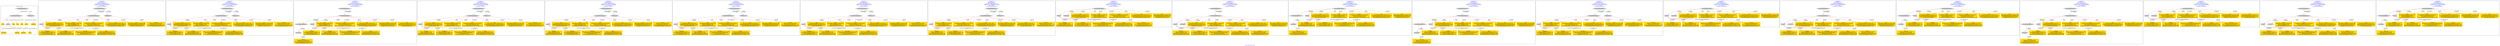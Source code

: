 digraph n0 {
fontcolor="blue"
remincross="true"
label="s24-s-norton-simon.json"
subgraph cluster_0 {
label="1-correct model"
n2[style="filled",color="white",fillcolor="lightgray",label="CulturalHeritageObject1"];
n3[shape="plaintext",style="filled",fillcolor="gold",label="made"];
n4[style="filled",color="white",fillcolor="lightgray",label="Person1"];
n5[shape="plaintext",style="filled",fillcolor="gold",label="dim"];
n6[shape="plaintext",style="filled",fillcolor="gold",label="prov"];
n7[shape="plaintext",style="filled",fillcolor="gold",label="title"];
n8[shape="plaintext",style="filled",fillcolor="gold",label="access"];
n9[shape="plaintext",style="filled",fillcolor="gold",label="nationality"];
n10[shape="plaintext",style="filled",fillcolor="gold",label="birthDate"];
n11[shape="plaintext",style="filled",fillcolor="gold",label="deathDate"];
n12[shape="plaintext",style="filled",fillcolor="gold",label="artist"];
n13[style="filled",color="white",fillcolor="lightgray",label="EuropeanaAggregation1"];
n14[style="filled",color="white",fillcolor="lightgray",label="WebResource1"];
n15[shape="plaintext",style="filled",fillcolor="gold",label="image_url"];
}
subgraph cluster_1 {
label="candidate 0\nlink coherence:1.0\nnode coherence:1.0\nconfidence:0.5221531952894395\nmapping score:0.6240510650964799\ncost:12.99942\n-precision:0.92-recall:0.92"
n17[style="filled",color="white",fillcolor="lightgray",label="CulturalHeritageObject1"];
n18[style="filled",color="white",fillcolor="lightgray",label="Person1"];
n19[style="filled",color="white",fillcolor="lightgray",label="EuropeanaAggregation1"];
n20[style="filled",color="white",fillcolor="lightgray",label="WebResource1"];
n21[shape="plaintext",style="filled",fillcolor="gold",label="deathDate\n[Person,dateOfDeath,0.411]\n[CulturalHeritageObject,created,0.285]\n[Person,dateOfBirth,0.269]\n[Person,biographicalInformation,0.035]"];
n22[shape="plaintext",style="filled",fillcolor="gold",label="title\n[CulturalHeritageObject,title,0.377]\n[CulturalHeritageObject,description,0.323]\n[Person,biographicalInformation,0.212]\n[Concept,prefLabel,0.088]"];
n23[shape="plaintext",style="filled",fillcolor="gold",label="made\n[CulturalHeritageObject,created,0.367]\n[Person,dateOfDeath,0.297]\n[Person,dateOfBirth,0.243]\n[CulturalHeritageObject,title,0.093]"];
n24[shape="plaintext",style="filled",fillcolor="gold",label="birthDate\n[Person,dateOfBirth,0.373]\n[Person,dateOfDeath,0.339]\n[CulturalHeritageObject,created,0.243]\n[Person,biographicalInformation,0.045]"];
n25[shape="plaintext",style="filled",fillcolor="gold",label="image_url\n[WebResource,classLink,0.492]\n[Document,classLink,0.404]\n[CulturalHeritageObject,description,0.086]\n[CulturalHeritageObject,title,0.018]"];
n26[shape="plaintext",style="filled",fillcolor="gold",label="access\n[CulturalHeritageObject,provenance,0.404]\n[Person,nameOfThePerson,0.223]\n[Document,classLink,0.188]\n[CulturalHeritageObject,accessionNumber,0.185]"];
n27[shape="plaintext",style="filled",fillcolor="gold",label="dim\n[CulturalHeritageObject,extent,0.793]\n[CulturalHeritageObject,accessionNumber,0.079]\n[CulturalHeritageObject,description,0.068]\n[CulturalHeritageObject,medium,0.061]"];
n28[shape="plaintext",style="filled",fillcolor="gold",label="prov\n[CulturalHeritageObject,provenance,0.66]\n[CulturalHeritageObject,description,0.14]\n[CulturalHeritageObject,title,0.108]\n[WebResource,classLink,0.092]"];
n29[shape="plaintext",style="filled",fillcolor="gold",label="nationality\n[Person,countryAssociatedWithThePerson,0.822]\n[Person,biographicalInformation,0.062]\n[Concept,prefLabel,0.061]\n[CulturalHeritageObject,description,0.054]"];
n30[shape="plaintext",style="filled",fillcolor="gold",label="artist\n[Person,nameOfThePerson,0.522]\n[Person,biographicalInformation,0.186]\n[CulturalHeritageObject,description,0.156]\n[CulturalHeritageObject,provenance,0.136]"];
}
subgraph cluster_2 {
label="candidate 1\nlink coherence:1.0\nnode coherence:1.0\nconfidence:0.5221531952894395\nmapping score:0.6240510650964799\ncost:12.99959\n-precision:0.92-recall:0.92"
n32[style="filled",color="white",fillcolor="lightgray",label="CulturalHeritageObject1"];
n33[style="filled",color="white",fillcolor="lightgray",label="Person1"];
n34[style="filled",color="white",fillcolor="lightgray",label="EuropeanaAggregation1"];
n35[style="filled",color="white",fillcolor="lightgray",label="WebResource2"];
n36[shape="plaintext",style="filled",fillcolor="gold",label="image_url\n[WebResource,classLink,0.492]\n[Document,classLink,0.404]\n[CulturalHeritageObject,description,0.086]\n[CulturalHeritageObject,title,0.018]"];
n37[shape="plaintext",style="filled",fillcolor="gold",label="deathDate\n[Person,dateOfDeath,0.411]\n[CulturalHeritageObject,created,0.285]\n[Person,dateOfBirth,0.269]\n[Person,biographicalInformation,0.035]"];
n38[shape="plaintext",style="filled",fillcolor="gold",label="title\n[CulturalHeritageObject,title,0.377]\n[CulturalHeritageObject,description,0.323]\n[Person,biographicalInformation,0.212]\n[Concept,prefLabel,0.088]"];
n39[shape="plaintext",style="filled",fillcolor="gold",label="made\n[CulturalHeritageObject,created,0.367]\n[Person,dateOfDeath,0.297]\n[Person,dateOfBirth,0.243]\n[CulturalHeritageObject,title,0.093]"];
n40[shape="plaintext",style="filled",fillcolor="gold",label="birthDate\n[Person,dateOfBirth,0.373]\n[Person,dateOfDeath,0.339]\n[CulturalHeritageObject,created,0.243]\n[Person,biographicalInformation,0.045]"];
n41[shape="plaintext",style="filled",fillcolor="gold",label="access\n[CulturalHeritageObject,provenance,0.404]\n[Person,nameOfThePerson,0.223]\n[Document,classLink,0.188]\n[CulturalHeritageObject,accessionNumber,0.185]"];
n42[shape="plaintext",style="filled",fillcolor="gold",label="dim\n[CulturalHeritageObject,extent,0.793]\n[CulturalHeritageObject,accessionNumber,0.079]\n[CulturalHeritageObject,description,0.068]\n[CulturalHeritageObject,medium,0.061]"];
n43[shape="plaintext",style="filled",fillcolor="gold",label="prov\n[CulturalHeritageObject,provenance,0.66]\n[CulturalHeritageObject,description,0.14]\n[CulturalHeritageObject,title,0.108]\n[WebResource,classLink,0.092]"];
n44[shape="plaintext",style="filled",fillcolor="gold",label="nationality\n[Person,countryAssociatedWithThePerson,0.822]\n[Person,biographicalInformation,0.062]\n[Concept,prefLabel,0.061]\n[CulturalHeritageObject,description,0.054]"];
n45[shape="plaintext",style="filled",fillcolor="gold",label="artist\n[Person,nameOfThePerson,0.522]\n[Person,biographicalInformation,0.186]\n[CulturalHeritageObject,description,0.156]\n[CulturalHeritageObject,provenance,0.136]"];
}
subgraph cluster_3 {
label="candidate 10\nlink coherence:1.0\nnode coherence:1.0\nconfidence:0.5078713947894852\nmapping score:0.6192904649298284\ncost:13.99956\n-precision:0.64-recall:0.69"
n47[style="filled",color="white",fillcolor="lightgray",label="CulturalHeritageObject1"];
n48[style="filled",color="white",fillcolor="lightgray",label="CulturalHeritageObject2"];
n49[style="filled",color="white",fillcolor="lightgray",label="Person1"];
n50[style="filled",color="white",fillcolor="lightgray",label="Document2"];
n51[style="filled",color="white",fillcolor="lightgray",label="EuropeanaAggregation1"];
n52[shape="plaintext",style="filled",fillcolor="gold",label="deathDate\n[Person,dateOfDeath,0.411]\n[CulturalHeritageObject,created,0.285]\n[Person,dateOfBirth,0.269]\n[Person,biographicalInformation,0.035]"];
n53[shape="plaintext",style="filled",fillcolor="gold",label="image_url\n[WebResource,classLink,0.492]\n[Document,classLink,0.404]\n[CulturalHeritageObject,description,0.086]\n[CulturalHeritageObject,title,0.018]"];
n54[shape="plaintext",style="filled",fillcolor="gold",label="made\n[CulturalHeritageObject,created,0.367]\n[Person,dateOfDeath,0.297]\n[Person,dateOfBirth,0.243]\n[CulturalHeritageObject,title,0.093]"];
n55[shape="plaintext",style="filled",fillcolor="gold",label="birthDate\n[Person,dateOfBirth,0.373]\n[Person,dateOfDeath,0.339]\n[CulturalHeritageObject,created,0.243]\n[Person,biographicalInformation,0.045]"];
n56[shape="plaintext",style="filled",fillcolor="gold",label="access\n[CulturalHeritageObject,provenance,0.404]\n[Person,nameOfThePerson,0.223]\n[Document,classLink,0.188]\n[CulturalHeritageObject,accessionNumber,0.185]"];
n57[shape="plaintext",style="filled",fillcolor="gold",label="dim\n[CulturalHeritageObject,extent,0.793]\n[CulturalHeritageObject,accessionNumber,0.079]\n[CulturalHeritageObject,description,0.068]\n[CulturalHeritageObject,medium,0.061]"];
n58[shape="plaintext",style="filled",fillcolor="gold",label="prov\n[CulturalHeritageObject,provenance,0.66]\n[CulturalHeritageObject,description,0.14]\n[CulturalHeritageObject,title,0.108]\n[WebResource,classLink,0.092]"];
n59[shape="plaintext",style="filled",fillcolor="gold",label="nationality\n[Person,countryAssociatedWithThePerson,0.822]\n[Person,biographicalInformation,0.062]\n[Concept,prefLabel,0.061]\n[CulturalHeritageObject,description,0.054]"];
n60[shape="plaintext",style="filled",fillcolor="gold",label="title\n[CulturalHeritageObject,title,0.377]\n[CulturalHeritageObject,description,0.323]\n[Person,biographicalInformation,0.212]\n[Concept,prefLabel,0.088]"];
n61[shape="plaintext",style="filled",fillcolor="gold",label="artist\n[Person,nameOfThePerson,0.522]\n[Person,biographicalInformation,0.186]\n[CulturalHeritageObject,description,0.156]\n[CulturalHeritageObject,provenance,0.136]"];
}
subgraph cluster_4 {
label="candidate 11\nlink coherence:1.0\nnode coherence:1.0\nconfidence:0.5045160400399948\nmapping score:0.6181720133466649\ncost:12.99942\n-precision:0.77-recall:0.77"
n63[style="filled",color="white",fillcolor="lightgray",label="CulturalHeritageObject1"];
n64[style="filled",color="white",fillcolor="lightgray",label="Person1"];
n65[style="filled",color="white",fillcolor="lightgray",label="EuropeanaAggregation1"];
n66[style="filled",color="white",fillcolor="lightgray",label="WebResource1"];
n67[shape="plaintext",style="filled",fillcolor="gold",label="birthDate\n[Person,dateOfBirth,0.373]\n[Person,dateOfDeath,0.339]\n[CulturalHeritageObject,created,0.243]\n[Person,biographicalInformation,0.045]"];
n68[shape="plaintext",style="filled",fillcolor="gold",label="deathDate\n[Person,dateOfDeath,0.411]\n[CulturalHeritageObject,created,0.285]\n[Person,dateOfBirth,0.269]\n[Person,biographicalInformation,0.035]"];
n69[shape="plaintext",style="filled",fillcolor="gold",label="title\n[CulturalHeritageObject,title,0.377]\n[CulturalHeritageObject,description,0.323]\n[Person,biographicalInformation,0.212]\n[Concept,prefLabel,0.088]"];
n70[shape="plaintext",style="filled",fillcolor="gold",label="made\n[CulturalHeritageObject,created,0.367]\n[Person,dateOfDeath,0.297]\n[Person,dateOfBirth,0.243]\n[CulturalHeritageObject,title,0.093]"];
n71[shape="plaintext",style="filled",fillcolor="gold",label="image_url\n[WebResource,classLink,0.492]\n[Document,classLink,0.404]\n[CulturalHeritageObject,description,0.086]\n[CulturalHeritageObject,title,0.018]"];
n72[shape="plaintext",style="filled",fillcolor="gold",label="access\n[CulturalHeritageObject,provenance,0.404]\n[Person,nameOfThePerson,0.223]\n[Document,classLink,0.188]\n[CulturalHeritageObject,accessionNumber,0.185]"];
n73[shape="plaintext",style="filled",fillcolor="gold",label="dim\n[CulturalHeritageObject,extent,0.793]\n[CulturalHeritageObject,accessionNumber,0.079]\n[CulturalHeritageObject,description,0.068]\n[CulturalHeritageObject,medium,0.061]"];
n74[shape="plaintext",style="filled",fillcolor="gold",label="prov\n[CulturalHeritageObject,provenance,0.66]\n[CulturalHeritageObject,description,0.14]\n[CulturalHeritageObject,title,0.108]\n[WebResource,classLink,0.092]"];
n75[shape="plaintext",style="filled",fillcolor="gold",label="nationality\n[Person,countryAssociatedWithThePerson,0.822]\n[Person,biographicalInformation,0.062]\n[Concept,prefLabel,0.061]\n[CulturalHeritageObject,description,0.054]"];
n76[shape="plaintext",style="filled",fillcolor="gold",label="artist\n[Person,nameOfThePerson,0.522]\n[Person,biographicalInformation,0.186]\n[CulturalHeritageObject,description,0.156]\n[CulturalHeritageObject,provenance,0.136]"];
}
subgraph cluster_5 {
label="candidate 12\nlink coherence:1.0\nnode coherence:1.0\nconfidence:0.5045160400399948\nmapping score:0.6181720133466649\ncost:12.99959\n-precision:0.77-recall:0.77"
n78[style="filled",color="white",fillcolor="lightgray",label="CulturalHeritageObject1"];
n79[style="filled",color="white",fillcolor="lightgray",label="Person1"];
n80[style="filled",color="white",fillcolor="lightgray",label="EuropeanaAggregation1"];
n81[style="filled",color="white",fillcolor="lightgray",label="WebResource2"];
n82[shape="plaintext",style="filled",fillcolor="gold",label="image_url\n[WebResource,classLink,0.492]\n[Document,classLink,0.404]\n[CulturalHeritageObject,description,0.086]\n[CulturalHeritageObject,title,0.018]"];
n83[shape="plaintext",style="filled",fillcolor="gold",label="birthDate\n[Person,dateOfBirth,0.373]\n[Person,dateOfDeath,0.339]\n[CulturalHeritageObject,created,0.243]\n[Person,biographicalInformation,0.045]"];
n84[shape="plaintext",style="filled",fillcolor="gold",label="deathDate\n[Person,dateOfDeath,0.411]\n[CulturalHeritageObject,created,0.285]\n[Person,dateOfBirth,0.269]\n[Person,biographicalInformation,0.035]"];
n85[shape="plaintext",style="filled",fillcolor="gold",label="title\n[CulturalHeritageObject,title,0.377]\n[CulturalHeritageObject,description,0.323]\n[Person,biographicalInformation,0.212]\n[Concept,prefLabel,0.088]"];
n86[shape="plaintext",style="filled",fillcolor="gold",label="made\n[CulturalHeritageObject,created,0.367]\n[Person,dateOfDeath,0.297]\n[Person,dateOfBirth,0.243]\n[CulturalHeritageObject,title,0.093]"];
n87[shape="plaintext",style="filled",fillcolor="gold",label="access\n[CulturalHeritageObject,provenance,0.404]\n[Person,nameOfThePerson,0.223]\n[Document,classLink,0.188]\n[CulturalHeritageObject,accessionNumber,0.185]"];
n88[shape="plaintext",style="filled",fillcolor="gold",label="dim\n[CulturalHeritageObject,extent,0.793]\n[CulturalHeritageObject,accessionNumber,0.079]\n[CulturalHeritageObject,description,0.068]\n[CulturalHeritageObject,medium,0.061]"];
n89[shape="plaintext",style="filled",fillcolor="gold",label="prov\n[CulturalHeritageObject,provenance,0.66]\n[CulturalHeritageObject,description,0.14]\n[CulturalHeritageObject,title,0.108]\n[WebResource,classLink,0.092]"];
n90[shape="plaintext",style="filled",fillcolor="gold",label="nationality\n[Person,countryAssociatedWithThePerson,0.822]\n[Person,biographicalInformation,0.062]\n[Concept,prefLabel,0.061]\n[CulturalHeritageObject,description,0.054]"];
n91[shape="plaintext",style="filled",fillcolor="gold",label="artist\n[Person,nameOfThePerson,0.522]\n[Person,biographicalInformation,0.186]\n[CulturalHeritageObject,description,0.156]\n[CulturalHeritageObject,provenance,0.136]"];
}
subgraph cluster_6 {
label="candidate 13\nlink coherence:1.0\nnode coherence:1.0\nconfidence:0.5001865366634238\nmapping score:0.6167288455544746\ncost:12.99942\n-precision:1.0-recall:1.0"
n93[style="filled",color="white",fillcolor="lightgray",label="CulturalHeritageObject1"];
n94[style="filled",color="white",fillcolor="lightgray",label="Person1"];
n95[style="filled",color="white",fillcolor="lightgray",label="EuropeanaAggregation1"];
n96[style="filled",color="white",fillcolor="lightgray",label="WebResource1"];
n97[shape="plaintext",style="filled",fillcolor="gold",label="deathDate\n[Person,dateOfDeath,0.411]\n[CulturalHeritageObject,created,0.285]\n[Person,dateOfBirth,0.269]\n[Person,biographicalInformation,0.035]"];
n98[shape="plaintext",style="filled",fillcolor="gold",label="title\n[CulturalHeritageObject,title,0.377]\n[CulturalHeritageObject,description,0.323]\n[Person,biographicalInformation,0.212]\n[Concept,prefLabel,0.088]"];
n99[shape="plaintext",style="filled",fillcolor="gold",label="made\n[CulturalHeritageObject,created,0.367]\n[Person,dateOfDeath,0.297]\n[Person,dateOfBirth,0.243]\n[CulturalHeritageObject,title,0.093]"];
n100[shape="plaintext",style="filled",fillcolor="gold",label="birthDate\n[Person,dateOfBirth,0.373]\n[Person,dateOfDeath,0.339]\n[CulturalHeritageObject,created,0.243]\n[Person,biographicalInformation,0.045]"];
n101[shape="plaintext",style="filled",fillcolor="gold",label="access\n[CulturalHeritageObject,provenance,0.404]\n[Person,nameOfThePerson,0.223]\n[Document,classLink,0.188]\n[CulturalHeritageObject,accessionNumber,0.185]"];
n102[shape="plaintext",style="filled",fillcolor="gold",label="image_url\n[WebResource,classLink,0.492]\n[Document,classLink,0.404]\n[CulturalHeritageObject,description,0.086]\n[CulturalHeritageObject,title,0.018]"];
n103[shape="plaintext",style="filled",fillcolor="gold",label="dim\n[CulturalHeritageObject,extent,0.793]\n[CulturalHeritageObject,accessionNumber,0.079]\n[CulturalHeritageObject,description,0.068]\n[CulturalHeritageObject,medium,0.061]"];
n104[shape="plaintext",style="filled",fillcolor="gold",label="prov\n[CulturalHeritageObject,provenance,0.66]\n[CulturalHeritageObject,description,0.14]\n[CulturalHeritageObject,title,0.108]\n[WebResource,classLink,0.092]"];
n105[shape="plaintext",style="filled",fillcolor="gold",label="nationality\n[Person,countryAssociatedWithThePerson,0.822]\n[Person,biographicalInformation,0.062]\n[Concept,prefLabel,0.061]\n[CulturalHeritageObject,description,0.054]"];
n106[shape="plaintext",style="filled",fillcolor="gold",label="artist\n[Person,nameOfThePerson,0.522]\n[Person,biographicalInformation,0.186]\n[CulturalHeritageObject,description,0.156]\n[CulturalHeritageObject,provenance,0.136]"];
}
subgraph cluster_7 {
label="candidate 14\nlink coherence:1.0\nnode coherence:1.0\nconfidence:0.5001865366634238\nmapping score:0.6167288455544746\ncost:12.99959\n-precision:1.0-recall:1.0"
n108[style="filled",color="white",fillcolor="lightgray",label="CulturalHeritageObject1"];
n109[style="filled",color="white",fillcolor="lightgray",label="Person1"];
n110[style="filled",color="white",fillcolor="lightgray",label="EuropeanaAggregation1"];
n111[style="filled",color="white",fillcolor="lightgray",label="WebResource2"];
n112[shape="plaintext",style="filled",fillcolor="gold",label="image_url\n[WebResource,classLink,0.492]\n[Document,classLink,0.404]\n[CulturalHeritageObject,description,0.086]\n[CulturalHeritageObject,title,0.018]"];
n113[shape="plaintext",style="filled",fillcolor="gold",label="deathDate\n[Person,dateOfDeath,0.411]\n[CulturalHeritageObject,created,0.285]\n[Person,dateOfBirth,0.269]\n[Person,biographicalInformation,0.035]"];
n114[shape="plaintext",style="filled",fillcolor="gold",label="title\n[CulturalHeritageObject,title,0.377]\n[CulturalHeritageObject,description,0.323]\n[Person,biographicalInformation,0.212]\n[Concept,prefLabel,0.088]"];
n115[shape="plaintext",style="filled",fillcolor="gold",label="made\n[CulturalHeritageObject,created,0.367]\n[Person,dateOfDeath,0.297]\n[Person,dateOfBirth,0.243]\n[CulturalHeritageObject,title,0.093]"];
n116[shape="plaintext",style="filled",fillcolor="gold",label="birthDate\n[Person,dateOfBirth,0.373]\n[Person,dateOfDeath,0.339]\n[CulturalHeritageObject,created,0.243]\n[Person,biographicalInformation,0.045]"];
n117[shape="plaintext",style="filled",fillcolor="gold",label="access\n[CulturalHeritageObject,provenance,0.404]\n[Person,nameOfThePerson,0.223]\n[Document,classLink,0.188]\n[CulturalHeritageObject,accessionNumber,0.185]"];
n118[shape="plaintext",style="filled",fillcolor="gold",label="dim\n[CulturalHeritageObject,extent,0.793]\n[CulturalHeritageObject,accessionNumber,0.079]\n[CulturalHeritageObject,description,0.068]\n[CulturalHeritageObject,medium,0.061]"];
n119[shape="plaintext",style="filled",fillcolor="gold",label="prov\n[CulturalHeritageObject,provenance,0.66]\n[CulturalHeritageObject,description,0.14]\n[CulturalHeritageObject,title,0.108]\n[WebResource,classLink,0.092]"];
n120[shape="plaintext",style="filled",fillcolor="gold",label="nationality\n[Person,countryAssociatedWithThePerson,0.822]\n[Person,biographicalInformation,0.062]\n[Concept,prefLabel,0.061]\n[CulturalHeritageObject,description,0.054]"];
n121[shape="plaintext",style="filled",fillcolor="gold",label="artist\n[Person,nameOfThePerson,0.522]\n[Person,biographicalInformation,0.186]\n[CulturalHeritageObject,description,0.156]\n[CulturalHeritageObject,provenance,0.136]"];
}
subgraph cluster_8 {
label="candidate 15\nlink coherence:1.0\nnode coherence:1.0\nconfidence:0.4990906538327483\nmapping score:0.6163635512775828\ncost:12.99942\n-precision:0.69-recall:0.69"
n123[style="filled",color="white",fillcolor="lightgray",label="CulturalHeritageObject1"];
n124[style="filled",color="white",fillcolor="lightgray",label="Person1"];
n125[style="filled",color="white",fillcolor="lightgray",label="EuropeanaAggregation1"];
n126[style="filled",color="white",fillcolor="lightgray",label="WebResource1"];
n127[shape="plaintext",style="filled",fillcolor="gold",label="birthDate\n[Person,dateOfBirth,0.373]\n[Person,dateOfDeath,0.339]\n[CulturalHeritageObject,created,0.243]\n[Person,biographicalInformation,0.045]"];
n128[shape="plaintext",style="filled",fillcolor="gold",label="deathDate\n[Person,dateOfDeath,0.411]\n[CulturalHeritageObject,created,0.285]\n[Person,dateOfBirth,0.269]\n[Person,biographicalInformation,0.035]"];
n129[shape="plaintext",style="filled",fillcolor="gold",label="made\n[CulturalHeritageObject,created,0.367]\n[Person,dateOfDeath,0.297]\n[Person,dateOfBirth,0.243]\n[CulturalHeritageObject,title,0.093]"];
n130[shape="plaintext",style="filled",fillcolor="gold",label="image_url\n[WebResource,classLink,0.492]\n[Document,classLink,0.404]\n[CulturalHeritageObject,description,0.086]\n[CulturalHeritageObject,title,0.018]"];
n131[shape="plaintext",style="filled",fillcolor="gold",label="access\n[CulturalHeritageObject,provenance,0.404]\n[Person,nameOfThePerson,0.223]\n[Document,classLink,0.188]\n[CulturalHeritageObject,accessionNumber,0.185]"];
n132[shape="plaintext",style="filled",fillcolor="gold",label="dim\n[CulturalHeritageObject,extent,0.793]\n[CulturalHeritageObject,accessionNumber,0.079]\n[CulturalHeritageObject,description,0.068]\n[CulturalHeritageObject,medium,0.061]"];
n133[shape="plaintext",style="filled",fillcolor="gold",label="prov\n[CulturalHeritageObject,provenance,0.66]\n[CulturalHeritageObject,description,0.14]\n[CulturalHeritageObject,title,0.108]\n[WebResource,classLink,0.092]"];
n134[shape="plaintext",style="filled",fillcolor="gold",label="nationality\n[Person,countryAssociatedWithThePerson,0.822]\n[Person,biographicalInformation,0.062]\n[Concept,prefLabel,0.061]\n[CulturalHeritageObject,description,0.054]"];
n135[shape="plaintext",style="filled",fillcolor="gold",label="title\n[CulturalHeritageObject,title,0.377]\n[CulturalHeritageObject,description,0.323]\n[Person,biographicalInformation,0.212]\n[Concept,prefLabel,0.088]"];
n136[shape="plaintext",style="filled",fillcolor="gold",label="artist\n[Person,nameOfThePerson,0.522]\n[Person,biographicalInformation,0.186]\n[CulturalHeritageObject,description,0.156]\n[CulturalHeritageObject,provenance,0.136]"];
}
subgraph cluster_9 {
label="candidate 16\nlink coherence:1.0\nnode coherence:1.0\nconfidence:0.49565962574728717\nmapping score:0.6152198752490957\ncost:11.99974\n-precision:0.58-recall:0.54"
n138[style="filled",color="white",fillcolor="lightgray",label="CulturalHeritageObject1"];
n139[style="filled",color="white",fillcolor="lightgray",label="Person1"];
n140[style="filled",color="white",fillcolor="lightgray",label="Document1"];
n141[shape="plaintext",style="filled",fillcolor="gold",label="image_url\n[WebResource,classLink,0.492]\n[Document,classLink,0.404]\n[CulturalHeritageObject,description,0.086]\n[CulturalHeritageObject,title,0.018]"];
n142[shape="plaintext",style="filled",fillcolor="gold",label="birthDate\n[Person,dateOfBirth,0.373]\n[Person,dateOfDeath,0.339]\n[CulturalHeritageObject,created,0.243]\n[Person,biographicalInformation,0.045]"];
n143[shape="plaintext",style="filled",fillcolor="gold",label="deathDate\n[Person,dateOfDeath,0.411]\n[CulturalHeritageObject,created,0.285]\n[Person,dateOfBirth,0.269]\n[Person,biographicalInformation,0.035]"];
n144[shape="plaintext",style="filled",fillcolor="gold",label="title\n[CulturalHeritageObject,title,0.377]\n[CulturalHeritageObject,description,0.323]\n[Person,biographicalInformation,0.212]\n[Concept,prefLabel,0.088]"];
n145[shape="plaintext",style="filled",fillcolor="gold",label="made\n[CulturalHeritageObject,created,0.367]\n[Person,dateOfDeath,0.297]\n[Person,dateOfBirth,0.243]\n[CulturalHeritageObject,title,0.093]"];
n146[shape="plaintext",style="filled",fillcolor="gold",label="access\n[CulturalHeritageObject,provenance,0.404]\n[Person,nameOfThePerson,0.223]\n[Document,classLink,0.188]\n[CulturalHeritageObject,accessionNumber,0.185]"];
n147[shape="plaintext",style="filled",fillcolor="gold",label="dim\n[CulturalHeritageObject,extent,0.793]\n[CulturalHeritageObject,accessionNumber,0.079]\n[CulturalHeritageObject,description,0.068]\n[CulturalHeritageObject,medium,0.061]"];
n148[shape="plaintext",style="filled",fillcolor="gold",label="prov\n[CulturalHeritageObject,provenance,0.66]\n[CulturalHeritageObject,description,0.14]\n[CulturalHeritageObject,title,0.108]\n[WebResource,classLink,0.092]"];
n149[shape="plaintext",style="filled",fillcolor="gold",label="nationality\n[Person,countryAssociatedWithThePerson,0.822]\n[Person,biographicalInformation,0.062]\n[Concept,prefLabel,0.061]\n[CulturalHeritageObject,description,0.054]"];
n150[shape="plaintext",style="filled",fillcolor="gold",label="artist\n[Person,nameOfThePerson,0.522]\n[Person,biographicalInformation,0.186]\n[CulturalHeritageObject,description,0.156]\n[CulturalHeritageObject,provenance,0.136]"];
}
subgraph cluster_10 {
label="candidate 17\nlink coherence:1.0\nnode coherence:1.0\nconfidence:0.49565962574728717\nmapping score:0.6152198752490957\ncost:12.99956\n-precision:0.62-recall:0.62"
n152[style="filled",color="white",fillcolor="lightgray",label="CulturalHeritageObject1"];
n153[style="filled",color="white",fillcolor="lightgray",label="Person1"];
n154[style="filled",color="white",fillcolor="lightgray",label="Document1"];
n155[style="filled",color="white",fillcolor="lightgray",label="EuropeanaAggregation1"];
n156[shape="plaintext",style="filled",fillcolor="gold",label="image_url\n[WebResource,classLink,0.492]\n[Document,classLink,0.404]\n[CulturalHeritageObject,description,0.086]\n[CulturalHeritageObject,title,0.018]"];
n157[shape="plaintext",style="filled",fillcolor="gold",label="birthDate\n[Person,dateOfBirth,0.373]\n[Person,dateOfDeath,0.339]\n[CulturalHeritageObject,created,0.243]\n[Person,biographicalInformation,0.045]"];
n158[shape="plaintext",style="filled",fillcolor="gold",label="deathDate\n[Person,dateOfDeath,0.411]\n[CulturalHeritageObject,created,0.285]\n[Person,dateOfBirth,0.269]\n[Person,biographicalInformation,0.035]"];
n159[shape="plaintext",style="filled",fillcolor="gold",label="title\n[CulturalHeritageObject,title,0.377]\n[CulturalHeritageObject,description,0.323]\n[Person,biographicalInformation,0.212]\n[Concept,prefLabel,0.088]"];
n160[shape="plaintext",style="filled",fillcolor="gold",label="made\n[CulturalHeritageObject,created,0.367]\n[Person,dateOfDeath,0.297]\n[Person,dateOfBirth,0.243]\n[CulturalHeritageObject,title,0.093]"];
n161[shape="plaintext",style="filled",fillcolor="gold",label="access\n[CulturalHeritageObject,provenance,0.404]\n[Person,nameOfThePerson,0.223]\n[Document,classLink,0.188]\n[CulturalHeritageObject,accessionNumber,0.185]"];
n162[shape="plaintext",style="filled",fillcolor="gold",label="dim\n[CulturalHeritageObject,extent,0.793]\n[CulturalHeritageObject,accessionNumber,0.079]\n[CulturalHeritageObject,description,0.068]\n[CulturalHeritageObject,medium,0.061]"];
n163[shape="plaintext",style="filled",fillcolor="gold",label="prov\n[CulturalHeritageObject,provenance,0.66]\n[CulturalHeritageObject,description,0.14]\n[CulturalHeritageObject,title,0.108]\n[WebResource,classLink,0.092]"];
n164[shape="plaintext",style="filled",fillcolor="gold",label="nationality\n[Person,countryAssociatedWithThePerson,0.822]\n[Person,biographicalInformation,0.062]\n[Concept,prefLabel,0.061]\n[CulturalHeritageObject,description,0.054]"];
n165[shape="plaintext",style="filled",fillcolor="gold",label="artist\n[Person,nameOfThePerson,0.522]\n[Person,biographicalInformation,0.186]\n[CulturalHeritageObject,description,0.156]\n[CulturalHeritageObject,provenance,0.136]"];
}
subgraph cluster_11 {
label="candidate 18\nlink coherence:1.0\nnode coherence:1.0\nconfidence:0.49565962574728717\nmapping score:0.6152198752490957\ncost:12.99974\n-precision:0.54-recall:0.54"
n167[style="filled",color="white",fillcolor="lightgray",label="CulturalHeritageObject1"];
n168[style="filled",color="white",fillcolor="lightgray",label="CulturalHeritageObject2"];
n169[style="filled",color="white",fillcolor="lightgray",label="Person1"];
n170[style="filled",color="white",fillcolor="lightgray",label="Document2"];
n171[shape="plaintext",style="filled",fillcolor="gold",label="birthDate\n[Person,dateOfBirth,0.373]\n[Person,dateOfDeath,0.339]\n[CulturalHeritageObject,created,0.243]\n[Person,biographicalInformation,0.045]"];
n172[shape="plaintext",style="filled",fillcolor="gold",label="image_url\n[WebResource,classLink,0.492]\n[Document,classLink,0.404]\n[CulturalHeritageObject,description,0.086]\n[CulturalHeritageObject,title,0.018]"];
n173[shape="plaintext",style="filled",fillcolor="gold",label="deathDate\n[Person,dateOfDeath,0.411]\n[CulturalHeritageObject,created,0.285]\n[Person,dateOfBirth,0.269]\n[Person,biographicalInformation,0.035]"];
n174[shape="plaintext",style="filled",fillcolor="gold",label="title\n[CulturalHeritageObject,title,0.377]\n[CulturalHeritageObject,description,0.323]\n[Person,biographicalInformation,0.212]\n[Concept,prefLabel,0.088]"];
n175[shape="plaintext",style="filled",fillcolor="gold",label="made\n[CulturalHeritageObject,created,0.367]\n[Person,dateOfDeath,0.297]\n[Person,dateOfBirth,0.243]\n[CulturalHeritageObject,title,0.093]"];
n176[shape="plaintext",style="filled",fillcolor="gold",label="access\n[CulturalHeritageObject,provenance,0.404]\n[Person,nameOfThePerson,0.223]\n[Document,classLink,0.188]\n[CulturalHeritageObject,accessionNumber,0.185]"];
n177[shape="plaintext",style="filled",fillcolor="gold",label="dim\n[CulturalHeritageObject,extent,0.793]\n[CulturalHeritageObject,accessionNumber,0.079]\n[CulturalHeritageObject,description,0.068]\n[CulturalHeritageObject,medium,0.061]"];
n178[shape="plaintext",style="filled",fillcolor="gold",label="prov\n[CulturalHeritageObject,provenance,0.66]\n[CulturalHeritageObject,description,0.14]\n[CulturalHeritageObject,title,0.108]\n[WebResource,classLink,0.092]"];
n179[shape="plaintext",style="filled",fillcolor="gold",label="nationality\n[Person,countryAssociatedWithThePerson,0.822]\n[Person,biographicalInformation,0.062]\n[Concept,prefLabel,0.061]\n[CulturalHeritageObject,description,0.054]"];
n180[shape="plaintext",style="filled",fillcolor="gold",label="artist\n[Person,nameOfThePerson,0.522]\n[Person,biographicalInformation,0.186]\n[CulturalHeritageObject,description,0.156]\n[CulturalHeritageObject,provenance,0.136]"];
}
subgraph cluster_12 {
label="candidate 19\nlink coherence:1.0\nnode coherence:1.0\nconfidence:0.49565962574728717\nmapping score:0.6152198752490957\ncost:13.99956\n-precision:0.57-recall:0.62"
n182[style="filled",color="white",fillcolor="lightgray",label="CulturalHeritageObject1"];
n183[style="filled",color="white",fillcolor="lightgray",label="CulturalHeritageObject2"];
n184[style="filled",color="white",fillcolor="lightgray",label="Person1"];
n185[style="filled",color="white",fillcolor="lightgray",label="Document2"];
n186[style="filled",color="white",fillcolor="lightgray",label="EuropeanaAggregation1"];
n187[shape="plaintext",style="filled",fillcolor="gold",label="birthDate\n[Person,dateOfBirth,0.373]\n[Person,dateOfDeath,0.339]\n[CulturalHeritageObject,created,0.243]\n[Person,biographicalInformation,0.045]"];
n188[shape="plaintext",style="filled",fillcolor="gold",label="image_url\n[WebResource,classLink,0.492]\n[Document,classLink,0.404]\n[CulturalHeritageObject,description,0.086]\n[CulturalHeritageObject,title,0.018]"];
n189[shape="plaintext",style="filled",fillcolor="gold",label="deathDate\n[Person,dateOfDeath,0.411]\n[CulturalHeritageObject,created,0.285]\n[Person,dateOfBirth,0.269]\n[Person,biographicalInformation,0.035]"];
n190[shape="plaintext",style="filled",fillcolor="gold",label="title\n[CulturalHeritageObject,title,0.377]\n[CulturalHeritageObject,description,0.323]\n[Person,biographicalInformation,0.212]\n[Concept,prefLabel,0.088]"];
n191[shape="plaintext",style="filled",fillcolor="gold",label="made\n[CulturalHeritageObject,created,0.367]\n[Person,dateOfDeath,0.297]\n[Person,dateOfBirth,0.243]\n[CulturalHeritageObject,title,0.093]"];
n192[shape="plaintext",style="filled",fillcolor="gold",label="access\n[CulturalHeritageObject,provenance,0.404]\n[Person,nameOfThePerson,0.223]\n[Document,classLink,0.188]\n[CulturalHeritageObject,accessionNumber,0.185]"];
n193[shape="plaintext",style="filled",fillcolor="gold",label="dim\n[CulturalHeritageObject,extent,0.793]\n[CulturalHeritageObject,accessionNumber,0.079]\n[CulturalHeritageObject,description,0.068]\n[CulturalHeritageObject,medium,0.061]"];
n194[shape="plaintext",style="filled",fillcolor="gold",label="prov\n[CulturalHeritageObject,provenance,0.66]\n[CulturalHeritageObject,description,0.14]\n[CulturalHeritageObject,title,0.108]\n[WebResource,classLink,0.092]"];
n195[shape="plaintext",style="filled",fillcolor="gold",label="nationality\n[Person,countryAssociatedWithThePerson,0.822]\n[Person,biographicalInformation,0.062]\n[Concept,prefLabel,0.061]\n[CulturalHeritageObject,description,0.054]"];
n196[shape="plaintext",style="filled",fillcolor="gold",label="artist\n[Person,nameOfThePerson,0.522]\n[Person,biographicalInformation,0.186]\n[CulturalHeritageObject,description,0.156]\n[CulturalHeritageObject,provenance,0.136]"];
}
subgraph cluster_13 {
label="candidate 2\nlink coherence:1.0\nnode coherence:1.0\nconfidence:0.516727809082193\nmapping score:0.6222426030273976\ncost:12.99942\n-precision:0.85-recall:0.85"
n198[style="filled",color="white",fillcolor="lightgray",label="CulturalHeritageObject1"];
n199[style="filled",color="white",fillcolor="lightgray",label="Person1"];
n200[style="filled",color="white",fillcolor="lightgray",label="EuropeanaAggregation1"];
n201[style="filled",color="white",fillcolor="lightgray",label="WebResource1"];
n202[shape="plaintext",style="filled",fillcolor="gold",label="deathDate\n[Person,dateOfDeath,0.411]\n[CulturalHeritageObject,created,0.285]\n[Person,dateOfBirth,0.269]\n[Person,biographicalInformation,0.035]"];
n203[shape="plaintext",style="filled",fillcolor="gold",label="made\n[CulturalHeritageObject,created,0.367]\n[Person,dateOfDeath,0.297]\n[Person,dateOfBirth,0.243]\n[CulturalHeritageObject,title,0.093]"];
n204[shape="plaintext",style="filled",fillcolor="gold",label="birthDate\n[Person,dateOfBirth,0.373]\n[Person,dateOfDeath,0.339]\n[CulturalHeritageObject,created,0.243]\n[Person,biographicalInformation,0.045]"];
n205[shape="plaintext",style="filled",fillcolor="gold",label="image_url\n[WebResource,classLink,0.492]\n[Document,classLink,0.404]\n[CulturalHeritageObject,description,0.086]\n[CulturalHeritageObject,title,0.018]"];
n206[shape="plaintext",style="filled",fillcolor="gold",label="access\n[CulturalHeritageObject,provenance,0.404]\n[Person,nameOfThePerson,0.223]\n[Document,classLink,0.188]\n[CulturalHeritageObject,accessionNumber,0.185]"];
n207[shape="plaintext",style="filled",fillcolor="gold",label="dim\n[CulturalHeritageObject,extent,0.793]\n[CulturalHeritageObject,accessionNumber,0.079]\n[CulturalHeritageObject,description,0.068]\n[CulturalHeritageObject,medium,0.061]"];
n208[shape="plaintext",style="filled",fillcolor="gold",label="prov\n[CulturalHeritageObject,provenance,0.66]\n[CulturalHeritageObject,description,0.14]\n[CulturalHeritageObject,title,0.108]\n[WebResource,classLink,0.092]"];
n209[shape="plaintext",style="filled",fillcolor="gold",label="nationality\n[Person,countryAssociatedWithThePerson,0.822]\n[Person,biographicalInformation,0.062]\n[Concept,prefLabel,0.061]\n[CulturalHeritageObject,description,0.054]"];
n210[shape="plaintext",style="filled",fillcolor="gold",label="title\n[CulturalHeritageObject,title,0.377]\n[CulturalHeritageObject,description,0.323]\n[Person,biographicalInformation,0.212]\n[Concept,prefLabel,0.088]"];
n211[shape="plaintext",style="filled",fillcolor="gold",label="artist\n[Person,nameOfThePerson,0.522]\n[Person,biographicalInformation,0.186]\n[CulturalHeritageObject,description,0.156]\n[CulturalHeritageObject,provenance,0.136]"];
}
subgraph cluster_14 {
label="candidate 3\nlink coherence:1.0\nnode coherence:1.0\nconfidence:0.5132967809967318\nmapping score:0.6210989269989106\ncost:11.99974\n-precision:0.75-recall:0.69"
n213[style="filled",color="white",fillcolor="lightgray",label="CulturalHeritageObject1"];
n214[style="filled",color="white",fillcolor="lightgray",label="Person1"];
n215[style="filled",color="white",fillcolor="lightgray",label="Document1"];
n216[shape="plaintext",style="filled",fillcolor="gold",label="image_url\n[WebResource,classLink,0.492]\n[Document,classLink,0.404]\n[CulturalHeritageObject,description,0.086]\n[CulturalHeritageObject,title,0.018]"];
n217[shape="plaintext",style="filled",fillcolor="gold",label="deathDate\n[Person,dateOfDeath,0.411]\n[CulturalHeritageObject,created,0.285]\n[Person,dateOfBirth,0.269]\n[Person,biographicalInformation,0.035]"];
n218[shape="plaintext",style="filled",fillcolor="gold",label="title\n[CulturalHeritageObject,title,0.377]\n[CulturalHeritageObject,description,0.323]\n[Person,biographicalInformation,0.212]\n[Concept,prefLabel,0.088]"];
n219[shape="plaintext",style="filled",fillcolor="gold",label="made\n[CulturalHeritageObject,created,0.367]\n[Person,dateOfDeath,0.297]\n[Person,dateOfBirth,0.243]\n[CulturalHeritageObject,title,0.093]"];
n220[shape="plaintext",style="filled",fillcolor="gold",label="birthDate\n[Person,dateOfBirth,0.373]\n[Person,dateOfDeath,0.339]\n[CulturalHeritageObject,created,0.243]\n[Person,biographicalInformation,0.045]"];
n221[shape="plaintext",style="filled",fillcolor="gold",label="access\n[CulturalHeritageObject,provenance,0.404]\n[Person,nameOfThePerson,0.223]\n[Document,classLink,0.188]\n[CulturalHeritageObject,accessionNumber,0.185]"];
n222[shape="plaintext",style="filled",fillcolor="gold",label="dim\n[CulturalHeritageObject,extent,0.793]\n[CulturalHeritageObject,accessionNumber,0.079]\n[CulturalHeritageObject,description,0.068]\n[CulturalHeritageObject,medium,0.061]"];
n223[shape="plaintext",style="filled",fillcolor="gold",label="prov\n[CulturalHeritageObject,provenance,0.66]\n[CulturalHeritageObject,description,0.14]\n[CulturalHeritageObject,title,0.108]\n[WebResource,classLink,0.092]"];
n224[shape="plaintext",style="filled",fillcolor="gold",label="nationality\n[Person,countryAssociatedWithThePerson,0.822]\n[Person,biographicalInformation,0.062]\n[Concept,prefLabel,0.061]\n[CulturalHeritageObject,description,0.054]"];
n225[shape="plaintext",style="filled",fillcolor="gold",label="artist\n[Person,nameOfThePerson,0.522]\n[Person,biographicalInformation,0.186]\n[CulturalHeritageObject,description,0.156]\n[CulturalHeritageObject,provenance,0.136]"];
}
subgraph cluster_15 {
label="candidate 4\nlink coherence:1.0\nnode coherence:1.0\nconfidence:0.5132967809967318\nmapping score:0.6210989269989106\ncost:12.99956\n-precision:0.77-recall:0.77"
n227[style="filled",color="white",fillcolor="lightgray",label="CulturalHeritageObject1"];
n228[style="filled",color="white",fillcolor="lightgray",label="Person1"];
n229[style="filled",color="white",fillcolor="lightgray",label="Document1"];
n230[style="filled",color="white",fillcolor="lightgray",label="EuropeanaAggregation1"];
n231[shape="plaintext",style="filled",fillcolor="gold",label="image_url\n[WebResource,classLink,0.492]\n[Document,classLink,0.404]\n[CulturalHeritageObject,description,0.086]\n[CulturalHeritageObject,title,0.018]"];
n232[shape="plaintext",style="filled",fillcolor="gold",label="deathDate\n[Person,dateOfDeath,0.411]\n[CulturalHeritageObject,created,0.285]\n[Person,dateOfBirth,0.269]\n[Person,biographicalInformation,0.035]"];
n233[shape="plaintext",style="filled",fillcolor="gold",label="title\n[CulturalHeritageObject,title,0.377]\n[CulturalHeritageObject,description,0.323]\n[Person,biographicalInformation,0.212]\n[Concept,prefLabel,0.088]"];
n234[shape="plaintext",style="filled",fillcolor="gold",label="made\n[CulturalHeritageObject,created,0.367]\n[Person,dateOfDeath,0.297]\n[Person,dateOfBirth,0.243]\n[CulturalHeritageObject,title,0.093]"];
n235[shape="plaintext",style="filled",fillcolor="gold",label="birthDate\n[Person,dateOfBirth,0.373]\n[Person,dateOfDeath,0.339]\n[CulturalHeritageObject,created,0.243]\n[Person,biographicalInformation,0.045]"];
n236[shape="plaintext",style="filled",fillcolor="gold",label="access\n[CulturalHeritageObject,provenance,0.404]\n[Person,nameOfThePerson,0.223]\n[Document,classLink,0.188]\n[CulturalHeritageObject,accessionNumber,0.185]"];
n237[shape="plaintext",style="filled",fillcolor="gold",label="dim\n[CulturalHeritageObject,extent,0.793]\n[CulturalHeritageObject,accessionNumber,0.079]\n[CulturalHeritageObject,description,0.068]\n[CulturalHeritageObject,medium,0.061]"];
n238[shape="plaintext",style="filled",fillcolor="gold",label="prov\n[CulturalHeritageObject,provenance,0.66]\n[CulturalHeritageObject,description,0.14]\n[CulturalHeritageObject,title,0.108]\n[WebResource,classLink,0.092]"];
n239[shape="plaintext",style="filled",fillcolor="gold",label="nationality\n[Person,countryAssociatedWithThePerson,0.822]\n[Person,biographicalInformation,0.062]\n[Concept,prefLabel,0.061]\n[CulturalHeritageObject,description,0.054]"];
n240[shape="plaintext",style="filled",fillcolor="gold",label="artist\n[Person,nameOfThePerson,0.522]\n[Person,biographicalInformation,0.186]\n[CulturalHeritageObject,description,0.156]\n[CulturalHeritageObject,provenance,0.136]"];
}
subgraph cluster_16 {
label="candidate 5\nlink coherence:1.0\nnode coherence:1.0\nconfidence:0.5132967809967318\nmapping score:0.6210989269989106\ncost:12.99974\n-precision:0.69-recall:0.69"
n242[style="filled",color="white",fillcolor="lightgray",label="CulturalHeritageObject1"];
n243[style="filled",color="white",fillcolor="lightgray",label="CulturalHeritageObject2"];
n244[style="filled",color="white",fillcolor="lightgray",label="Person1"];
n245[style="filled",color="white",fillcolor="lightgray",label="Document2"];
n246[shape="plaintext",style="filled",fillcolor="gold",label="deathDate\n[Person,dateOfDeath,0.411]\n[CulturalHeritageObject,created,0.285]\n[Person,dateOfBirth,0.269]\n[Person,biographicalInformation,0.035]"];
n247[shape="plaintext",style="filled",fillcolor="gold",label="image_url\n[WebResource,classLink,0.492]\n[Document,classLink,0.404]\n[CulturalHeritageObject,description,0.086]\n[CulturalHeritageObject,title,0.018]"];
n248[shape="plaintext",style="filled",fillcolor="gold",label="title\n[CulturalHeritageObject,title,0.377]\n[CulturalHeritageObject,description,0.323]\n[Person,biographicalInformation,0.212]\n[Concept,prefLabel,0.088]"];
n249[shape="plaintext",style="filled",fillcolor="gold",label="made\n[CulturalHeritageObject,created,0.367]\n[Person,dateOfDeath,0.297]\n[Person,dateOfBirth,0.243]\n[CulturalHeritageObject,title,0.093]"];
n250[shape="plaintext",style="filled",fillcolor="gold",label="birthDate\n[Person,dateOfBirth,0.373]\n[Person,dateOfDeath,0.339]\n[CulturalHeritageObject,created,0.243]\n[Person,biographicalInformation,0.045]"];
n251[shape="plaintext",style="filled",fillcolor="gold",label="access\n[CulturalHeritageObject,provenance,0.404]\n[Person,nameOfThePerson,0.223]\n[Document,classLink,0.188]\n[CulturalHeritageObject,accessionNumber,0.185]"];
n252[shape="plaintext",style="filled",fillcolor="gold",label="dim\n[CulturalHeritageObject,extent,0.793]\n[CulturalHeritageObject,accessionNumber,0.079]\n[CulturalHeritageObject,description,0.068]\n[CulturalHeritageObject,medium,0.061]"];
n253[shape="plaintext",style="filled",fillcolor="gold",label="prov\n[CulturalHeritageObject,provenance,0.66]\n[CulturalHeritageObject,description,0.14]\n[CulturalHeritageObject,title,0.108]\n[WebResource,classLink,0.092]"];
n254[shape="plaintext",style="filled",fillcolor="gold",label="nationality\n[Person,countryAssociatedWithThePerson,0.822]\n[Person,biographicalInformation,0.062]\n[Concept,prefLabel,0.061]\n[CulturalHeritageObject,description,0.054]"];
n255[shape="plaintext",style="filled",fillcolor="gold",label="artist\n[Person,nameOfThePerson,0.522]\n[Person,biographicalInformation,0.186]\n[CulturalHeritageObject,description,0.156]\n[CulturalHeritageObject,provenance,0.136]"];
}
subgraph cluster_17 {
label="candidate 6\nlink coherence:1.0\nnode coherence:1.0\nconfidence:0.5132967809967318\nmapping score:0.6210989269989106\ncost:13.99956\n-precision:0.71-recall:0.77"
n257[style="filled",color="white",fillcolor="lightgray",label="CulturalHeritageObject1"];
n258[style="filled",color="white",fillcolor="lightgray",label="CulturalHeritageObject2"];
n259[style="filled",color="white",fillcolor="lightgray",label="Person1"];
n260[style="filled",color="white",fillcolor="lightgray",label="Document2"];
n261[style="filled",color="white",fillcolor="lightgray",label="EuropeanaAggregation1"];
n262[shape="plaintext",style="filled",fillcolor="gold",label="deathDate\n[Person,dateOfDeath,0.411]\n[CulturalHeritageObject,created,0.285]\n[Person,dateOfBirth,0.269]\n[Person,biographicalInformation,0.035]"];
n263[shape="plaintext",style="filled",fillcolor="gold",label="image_url\n[WebResource,classLink,0.492]\n[Document,classLink,0.404]\n[CulturalHeritageObject,description,0.086]\n[CulturalHeritageObject,title,0.018]"];
n264[shape="plaintext",style="filled",fillcolor="gold",label="title\n[CulturalHeritageObject,title,0.377]\n[CulturalHeritageObject,description,0.323]\n[Person,biographicalInformation,0.212]\n[Concept,prefLabel,0.088]"];
n265[shape="plaintext",style="filled",fillcolor="gold",label="made\n[CulturalHeritageObject,created,0.367]\n[Person,dateOfDeath,0.297]\n[Person,dateOfBirth,0.243]\n[CulturalHeritageObject,title,0.093]"];
n266[shape="plaintext",style="filled",fillcolor="gold",label="birthDate\n[Person,dateOfBirth,0.373]\n[Person,dateOfDeath,0.339]\n[CulturalHeritageObject,created,0.243]\n[Person,biographicalInformation,0.045]"];
n267[shape="plaintext",style="filled",fillcolor="gold",label="access\n[CulturalHeritageObject,provenance,0.404]\n[Person,nameOfThePerson,0.223]\n[Document,classLink,0.188]\n[CulturalHeritageObject,accessionNumber,0.185]"];
n268[shape="plaintext",style="filled",fillcolor="gold",label="dim\n[CulturalHeritageObject,extent,0.793]\n[CulturalHeritageObject,accessionNumber,0.079]\n[CulturalHeritageObject,description,0.068]\n[CulturalHeritageObject,medium,0.061]"];
n269[shape="plaintext",style="filled",fillcolor="gold",label="prov\n[CulturalHeritageObject,provenance,0.66]\n[CulturalHeritageObject,description,0.14]\n[CulturalHeritageObject,title,0.108]\n[WebResource,classLink,0.092]"];
n270[shape="plaintext",style="filled",fillcolor="gold",label="nationality\n[Person,countryAssociatedWithThePerson,0.822]\n[Person,biographicalInformation,0.062]\n[Concept,prefLabel,0.061]\n[CulturalHeritageObject,description,0.054]"];
n271[shape="plaintext",style="filled",fillcolor="gold",label="artist\n[Person,nameOfThePerson,0.522]\n[Person,biographicalInformation,0.186]\n[CulturalHeritageObject,description,0.156]\n[CulturalHeritageObject,provenance,0.136]"];
}
subgraph cluster_18 {
label="candidate 7\nlink coherence:1.0\nnode coherence:1.0\nconfidence:0.5078713947894852\nmapping score:0.6192904649298284\ncost:11.99974\n-precision:0.67-recall:0.62"
n273[style="filled",color="white",fillcolor="lightgray",label="CulturalHeritageObject1"];
n274[style="filled",color="white",fillcolor="lightgray",label="Person1"];
n275[style="filled",color="white",fillcolor="lightgray",label="Document1"];
n276[shape="plaintext",style="filled",fillcolor="gold",label="image_url\n[WebResource,classLink,0.492]\n[Document,classLink,0.404]\n[CulturalHeritageObject,description,0.086]\n[CulturalHeritageObject,title,0.018]"];
n277[shape="plaintext",style="filled",fillcolor="gold",label="deathDate\n[Person,dateOfDeath,0.411]\n[CulturalHeritageObject,created,0.285]\n[Person,dateOfBirth,0.269]\n[Person,biographicalInformation,0.035]"];
n278[shape="plaintext",style="filled",fillcolor="gold",label="made\n[CulturalHeritageObject,created,0.367]\n[Person,dateOfDeath,0.297]\n[Person,dateOfBirth,0.243]\n[CulturalHeritageObject,title,0.093]"];
n279[shape="plaintext",style="filled",fillcolor="gold",label="birthDate\n[Person,dateOfBirth,0.373]\n[Person,dateOfDeath,0.339]\n[CulturalHeritageObject,created,0.243]\n[Person,biographicalInformation,0.045]"];
n280[shape="plaintext",style="filled",fillcolor="gold",label="access\n[CulturalHeritageObject,provenance,0.404]\n[Person,nameOfThePerson,0.223]\n[Document,classLink,0.188]\n[CulturalHeritageObject,accessionNumber,0.185]"];
n281[shape="plaintext",style="filled",fillcolor="gold",label="dim\n[CulturalHeritageObject,extent,0.793]\n[CulturalHeritageObject,accessionNumber,0.079]\n[CulturalHeritageObject,description,0.068]\n[CulturalHeritageObject,medium,0.061]"];
n282[shape="plaintext",style="filled",fillcolor="gold",label="prov\n[CulturalHeritageObject,provenance,0.66]\n[CulturalHeritageObject,description,0.14]\n[CulturalHeritageObject,title,0.108]\n[WebResource,classLink,0.092]"];
n283[shape="plaintext",style="filled",fillcolor="gold",label="nationality\n[Person,countryAssociatedWithThePerson,0.822]\n[Person,biographicalInformation,0.062]\n[Concept,prefLabel,0.061]\n[CulturalHeritageObject,description,0.054]"];
n284[shape="plaintext",style="filled",fillcolor="gold",label="title\n[CulturalHeritageObject,title,0.377]\n[CulturalHeritageObject,description,0.323]\n[Person,biographicalInformation,0.212]\n[Concept,prefLabel,0.088]"];
n285[shape="plaintext",style="filled",fillcolor="gold",label="artist\n[Person,nameOfThePerson,0.522]\n[Person,biographicalInformation,0.186]\n[CulturalHeritageObject,description,0.156]\n[CulturalHeritageObject,provenance,0.136]"];
}
subgraph cluster_19 {
label="candidate 8\nlink coherence:1.0\nnode coherence:1.0\nconfidence:0.5078713947894852\nmapping score:0.6192904649298284\ncost:12.99956\n-precision:0.69-recall:0.69"
n287[style="filled",color="white",fillcolor="lightgray",label="CulturalHeritageObject1"];
n288[style="filled",color="white",fillcolor="lightgray",label="Person1"];
n289[style="filled",color="white",fillcolor="lightgray",label="Document1"];
n290[style="filled",color="white",fillcolor="lightgray",label="EuropeanaAggregation1"];
n291[shape="plaintext",style="filled",fillcolor="gold",label="image_url\n[WebResource,classLink,0.492]\n[Document,classLink,0.404]\n[CulturalHeritageObject,description,0.086]\n[CulturalHeritageObject,title,0.018]"];
n292[shape="plaintext",style="filled",fillcolor="gold",label="deathDate\n[Person,dateOfDeath,0.411]\n[CulturalHeritageObject,created,0.285]\n[Person,dateOfBirth,0.269]\n[Person,biographicalInformation,0.035]"];
n293[shape="plaintext",style="filled",fillcolor="gold",label="made\n[CulturalHeritageObject,created,0.367]\n[Person,dateOfDeath,0.297]\n[Person,dateOfBirth,0.243]\n[CulturalHeritageObject,title,0.093]"];
n294[shape="plaintext",style="filled",fillcolor="gold",label="birthDate\n[Person,dateOfBirth,0.373]\n[Person,dateOfDeath,0.339]\n[CulturalHeritageObject,created,0.243]\n[Person,biographicalInformation,0.045]"];
n295[shape="plaintext",style="filled",fillcolor="gold",label="access\n[CulturalHeritageObject,provenance,0.404]\n[Person,nameOfThePerson,0.223]\n[Document,classLink,0.188]\n[CulturalHeritageObject,accessionNumber,0.185]"];
n296[shape="plaintext",style="filled",fillcolor="gold",label="dim\n[CulturalHeritageObject,extent,0.793]\n[CulturalHeritageObject,accessionNumber,0.079]\n[CulturalHeritageObject,description,0.068]\n[CulturalHeritageObject,medium,0.061]"];
n297[shape="plaintext",style="filled",fillcolor="gold",label="prov\n[CulturalHeritageObject,provenance,0.66]\n[CulturalHeritageObject,description,0.14]\n[CulturalHeritageObject,title,0.108]\n[WebResource,classLink,0.092]"];
n298[shape="plaintext",style="filled",fillcolor="gold",label="nationality\n[Person,countryAssociatedWithThePerson,0.822]\n[Person,biographicalInformation,0.062]\n[Concept,prefLabel,0.061]\n[CulturalHeritageObject,description,0.054]"];
n299[shape="plaintext",style="filled",fillcolor="gold",label="title\n[CulturalHeritageObject,title,0.377]\n[CulturalHeritageObject,description,0.323]\n[Person,biographicalInformation,0.212]\n[Concept,prefLabel,0.088]"];
n300[shape="plaintext",style="filled",fillcolor="gold",label="artist\n[Person,nameOfThePerson,0.522]\n[Person,biographicalInformation,0.186]\n[CulturalHeritageObject,description,0.156]\n[CulturalHeritageObject,provenance,0.136]"];
}
subgraph cluster_20 {
label="candidate 9\nlink coherence:1.0\nnode coherence:1.0\nconfidence:0.5078713947894852\nmapping score:0.6192904649298284\ncost:12.99974\n-precision:0.62-recall:0.62"
n302[style="filled",color="white",fillcolor="lightgray",label="CulturalHeritageObject1"];
n303[style="filled",color="white",fillcolor="lightgray",label="CulturalHeritageObject2"];
n304[style="filled",color="white",fillcolor="lightgray",label="Person1"];
n305[style="filled",color="white",fillcolor="lightgray",label="Document2"];
n306[shape="plaintext",style="filled",fillcolor="gold",label="deathDate\n[Person,dateOfDeath,0.411]\n[CulturalHeritageObject,created,0.285]\n[Person,dateOfBirth,0.269]\n[Person,biographicalInformation,0.035]"];
n307[shape="plaintext",style="filled",fillcolor="gold",label="image_url\n[WebResource,classLink,0.492]\n[Document,classLink,0.404]\n[CulturalHeritageObject,description,0.086]\n[CulturalHeritageObject,title,0.018]"];
n308[shape="plaintext",style="filled",fillcolor="gold",label="made\n[CulturalHeritageObject,created,0.367]\n[Person,dateOfDeath,0.297]\n[Person,dateOfBirth,0.243]\n[CulturalHeritageObject,title,0.093]"];
n309[shape="plaintext",style="filled",fillcolor="gold",label="birthDate\n[Person,dateOfBirth,0.373]\n[Person,dateOfDeath,0.339]\n[CulturalHeritageObject,created,0.243]\n[Person,biographicalInformation,0.045]"];
n310[shape="plaintext",style="filled",fillcolor="gold",label="access\n[CulturalHeritageObject,provenance,0.404]\n[Person,nameOfThePerson,0.223]\n[Document,classLink,0.188]\n[CulturalHeritageObject,accessionNumber,0.185]"];
n311[shape="plaintext",style="filled",fillcolor="gold",label="dim\n[CulturalHeritageObject,extent,0.793]\n[CulturalHeritageObject,accessionNumber,0.079]\n[CulturalHeritageObject,description,0.068]\n[CulturalHeritageObject,medium,0.061]"];
n312[shape="plaintext",style="filled",fillcolor="gold",label="prov\n[CulturalHeritageObject,provenance,0.66]\n[CulturalHeritageObject,description,0.14]\n[CulturalHeritageObject,title,0.108]\n[WebResource,classLink,0.092]"];
n313[shape="plaintext",style="filled",fillcolor="gold",label="nationality\n[Person,countryAssociatedWithThePerson,0.822]\n[Person,biographicalInformation,0.062]\n[Concept,prefLabel,0.061]\n[CulturalHeritageObject,description,0.054]"];
n314[shape="plaintext",style="filled",fillcolor="gold",label="title\n[CulturalHeritageObject,title,0.377]\n[CulturalHeritageObject,description,0.323]\n[Person,biographicalInformation,0.212]\n[Concept,prefLabel,0.088]"];
n315[shape="plaintext",style="filled",fillcolor="gold",label="artist\n[Person,nameOfThePerson,0.522]\n[Person,biographicalInformation,0.186]\n[CulturalHeritageObject,description,0.156]\n[CulturalHeritageObject,provenance,0.136]"];
}
n2 -> n3[color="brown",fontcolor="black",label="created"]
n2 -> n4[color="brown",fontcolor="black",label="creator"]
n2 -> n5[color="brown",fontcolor="black",label="extent"]
n2 -> n6[color="brown",fontcolor="black",label="provenance"]
n2 -> n7[color="brown",fontcolor="black",label="title"]
n2 -> n8[color="brown",fontcolor="black",label="accessionNumber"]
n4 -> n9[color="brown",fontcolor="black",label="countryAssociatedWithThePerson"]
n4 -> n10[color="brown",fontcolor="black",label="dateOfBirth"]
n4 -> n11[color="brown",fontcolor="black",label="dateOfDeath"]
n4 -> n12[color="brown",fontcolor="black",label="nameOfThePerson"]
n13 -> n2[color="brown",fontcolor="black",label="aggregatedCHO"]
n13 -> n14[color="brown",fontcolor="black",label="hasView"]
n14 -> n15[color="brown",fontcolor="black",label="classLink"]
n17 -> n18[color="brown",fontcolor="black",label="creator\nw=0.99978"]
n19 -> n17[color="brown",fontcolor="black",label="aggregatedCHO\nw=0.99982"]
n19 -> n20[color="brown",fontcolor="black",label="hasView\nw=0.99982"]
n18 -> n21[color="brown",fontcolor="black",label="dateOfDeath\nw=1.0"]
n17 -> n22[color="brown",fontcolor="black",label="title\nw=1.0"]
n17 -> n23[color="brown",fontcolor="black",label="created\nw=1.0"]
n18 -> n24[color="brown",fontcolor="black",label="dateOfBirth\nw=1.0"]
n20 -> n25[color="brown",fontcolor="black",label="classLink\nw=1.0"]
n17 -> n26[color="brown",fontcolor="black",label="provenance\nw=1.0"]
n17 -> n27[color="brown",fontcolor="black",label="extent\nw=1.0"]
n17 -> n28[color="brown",fontcolor="black",label="provenance\nw=1.0"]
n18 -> n29[color="brown",fontcolor="black",label="countryAssociatedWithThePerson\nw=1.0"]
n18 -> n30[color="brown",fontcolor="black",label="nameOfThePerson\nw=1.0"]
n32 -> n33[color="brown",fontcolor="black",label="creator\nw=0.99978"]
n34 -> n32[color="brown",fontcolor="black",label="aggregatedCHO\nw=0.99982"]
n34 -> n35[color="brown",fontcolor="black",label="hasView\nw=0.99999"]
n35 -> n36[color="brown",fontcolor="black",label="classLink\nw=1.0"]
n33 -> n37[color="brown",fontcolor="black",label="dateOfDeath\nw=1.0"]
n32 -> n38[color="brown",fontcolor="black",label="title\nw=1.0"]
n32 -> n39[color="brown",fontcolor="black",label="created\nw=1.0"]
n33 -> n40[color="brown",fontcolor="black",label="dateOfBirth\nw=1.0"]
n32 -> n41[color="brown",fontcolor="black",label="provenance\nw=1.0"]
n32 -> n42[color="brown",fontcolor="black",label="extent\nw=1.0"]
n32 -> n43[color="brown",fontcolor="black",label="provenance\nw=1.0"]
n33 -> n44[color="brown",fontcolor="black",label="countryAssociatedWithThePerson\nw=1.0"]
n33 -> n45[color="brown",fontcolor="black",label="nameOfThePerson\nw=1.0"]
n47 -> n48[color="brown",fontcolor="black",label="isRelatedTo\nw=0.99997"]
n47 -> n49[color="brown",fontcolor="black",label="creator\nw=0.99978"]
n48 -> n50[color="brown",fontcolor="black",label="page\nw=0.99999"]
n51 -> n47[color="brown",fontcolor="black",label="aggregatedCHO\nw=0.99982"]
n49 -> n52[color="brown",fontcolor="black",label="dateOfDeath\nw=1.0"]
n50 -> n53[color="brown",fontcolor="black",label="classLink\nw=1.0"]
n47 -> n54[color="brown",fontcolor="black",label="created\nw=1.0"]
n49 -> n55[color="brown",fontcolor="black",label="dateOfBirth\nw=1.0"]
n47 -> n56[color="brown",fontcolor="black",label="provenance\nw=1.0"]
n47 -> n57[color="brown",fontcolor="black",label="extent\nw=1.0"]
n47 -> n58[color="brown",fontcolor="black",label="provenance\nw=1.0"]
n49 -> n59[color="brown",fontcolor="black",label="countryAssociatedWithThePerson\nw=1.0"]
n47 -> n60[color="brown",fontcolor="black",label="description\nw=1.0"]
n49 -> n61[color="brown",fontcolor="black",label="nameOfThePerson\nw=1.0"]
n63 -> n64[color="brown",fontcolor="black",label="creator\nw=0.99978"]
n65 -> n63[color="brown",fontcolor="black",label="aggregatedCHO\nw=0.99982"]
n65 -> n66[color="brown",fontcolor="black",label="hasView\nw=0.99982"]
n64 -> n67[color="brown",fontcolor="black",label="dateOfDeath\nw=1.0"]
n64 -> n68[color="brown",fontcolor="black",label="dateOfBirth\nw=1.0"]
n63 -> n69[color="brown",fontcolor="black",label="title\nw=1.0"]
n63 -> n70[color="brown",fontcolor="black",label="created\nw=1.0"]
n66 -> n71[color="brown",fontcolor="black",label="classLink\nw=1.0"]
n63 -> n72[color="brown",fontcolor="black",label="provenance\nw=1.0"]
n63 -> n73[color="brown",fontcolor="black",label="extent\nw=1.0"]
n63 -> n74[color="brown",fontcolor="black",label="provenance\nw=1.0"]
n64 -> n75[color="brown",fontcolor="black",label="countryAssociatedWithThePerson\nw=1.0"]
n64 -> n76[color="brown",fontcolor="black",label="nameOfThePerson\nw=1.0"]
n78 -> n79[color="brown",fontcolor="black",label="creator\nw=0.99978"]
n80 -> n78[color="brown",fontcolor="black",label="aggregatedCHO\nw=0.99982"]
n80 -> n81[color="brown",fontcolor="black",label="hasView\nw=0.99999"]
n81 -> n82[color="brown",fontcolor="black",label="classLink\nw=1.0"]
n79 -> n83[color="brown",fontcolor="black",label="dateOfDeath\nw=1.0"]
n79 -> n84[color="brown",fontcolor="black",label="dateOfBirth\nw=1.0"]
n78 -> n85[color="brown",fontcolor="black",label="title\nw=1.0"]
n78 -> n86[color="brown",fontcolor="black",label="created\nw=1.0"]
n78 -> n87[color="brown",fontcolor="black",label="provenance\nw=1.0"]
n78 -> n88[color="brown",fontcolor="black",label="extent\nw=1.0"]
n78 -> n89[color="brown",fontcolor="black",label="provenance\nw=1.0"]
n79 -> n90[color="brown",fontcolor="black",label="countryAssociatedWithThePerson\nw=1.0"]
n79 -> n91[color="brown",fontcolor="black",label="nameOfThePerson\nw=1.0"]
n93 -> n94[color="brown",fontcolor="black",label="creator\nw=0.99978"]
n95 -> n93[color="brown",fontcolor="black",label="aggregatedCHO\nw=0.99982"]
n95 -> n96[color="brown",fontcolor="black",label="hasView\nw=0.99982"]
n94 -> n97[color="brown",fontcolor="black",label="dateOfDeath\nw=1.0"]
n93 -> n98[color="brown",fontcolor="black",label="title\nw=1.0"]
n93 -> n99[color="brown",fontcolor="black",label="created\nw=1.0"]
n94 -> n100[color="brown",fontcolor="black",label="dateOfBirth\nw=1.0"]
n93 -> n101[color="brown",fontcolor="black",label="accessionNumber\nw=1.0"]
n96 -> n102[color="brown",fontcolor="black",label="classLink\nw=1.0"]
n93 -> n103[color="brown",fontcolor="black",label="extent\nw=1.0"]
n93 -> n104[color="brown",fontcolor="black",label="provenance\nw=1.0"]
n94 -> n105[color="brown",fontcolor="black",label="countryAssociatedWithThePerson\nw=1.0"]
n94 -> n106[color="brown",fontcolor="black",label="nameOfThePerson\nw=1.0"]
n108 -> n109[color="brown",fontcolor="black",label="creator\nw=0.99978"]
n110 -> n108[color="brown",fontcolor="black",label="aggregatedCHO\nw=0.99982"]
n110 -> n111[color="brown",fontcolor="black",label="hasView\nw=0.99999"]
n111 -> n112[color="brown",fontcolor="black",label="classLink\nw=1.0"]
n109 -> n113[color="brown",fontcolor="black",label="dateOfDeath\nw=1.0"]
n108 -> n114[color="brown",fontcolor="black",label="title\nw=1.0"]
n108 -> n115[color="brown",fontcolor="black",label="created\nw=1.0"]
n109 -> n116[color="brown",fontcolor="black",label="dateOfBirth\nw=1.0"]
n108 -> n117[color="brown",fontcolor="black",label="accessionNumber\nw=1.0"]
n108 -> n118[color="brown",fontcolor="black",label="extent\nw=1.0"]
n108 -> n119[color="brown",fontcolor="black",label="provenance\nw=1.0"]
n109 -> n120[color="brown",fontcolor="black",label="countryAssociatedWithThePerson\nw=1.0"]
n109 -> n121[color="brown",fontcolor="black",label="nameOfThePerson\nw=1.0"]
n123 -> n124[color="brown",fontcolor="black",label="creator\nw=0.99978"]
n125 -> n123[color="brown",fontcolor="black",label="aggregatedCHO\nw=0.99982"]
n125 -> n126[color="brown",fontcolor="black",label="hasView\nw=0.99982"]
n124 -> n127[color="brown",fontcolor="black",label="dateOfDeath\nw=1.0"]
n124 -> n128[color="brown",fontcolor="black",label="dateOfBirth\nw=1.0"]
n123 -> n129[color="brown",fontcolor="black",label="created\nw=1.0"]
n126 -> n130[color="brown",fontcolor="black",label="classLink\nw=1.0"]
n123 -> n131[color="brown",fontcolor="black",label="provenance\nw=1.0"]
n123 -> n132[color="brown",fontcolor="black",label="extent\nw=1.0"]
n123 -> n133[color="brown",fontcolor="black",label="provenance\nw=1.0"]
n124 -> n134[color="brown",fontcolor="black",label="countryAssociatedWithThePerson\nw=1.0"]
n123 -> n135[color="brown",fontcolor="black",label="description\nw=1.0"]
n124 -> n136[color="brown",fontcolor="black",label="nameOfThePerson\nw=1.0"]
n138 -> n139[color="brown",fontcolor="black",label="creator\nw=0.99978"]
n138 -> n140[color="brown",fontcolor="black",label="page\nw=0.99996"]
n140 -> n141[color="brown",fontcolor="black",label="classLink\nw=1.0"]
n139 -> n142[color="brown",fontcolor="black",label="dateOfDeath\nw=1.0"]
n139 -> n143[color="brown",fontcolor="black",label="dateOfBirth\nw=1.0"]
n138 -> n144[color="brown",fontcolor="black",label="title\nw=1.0"]
n138 -> n145[color="brown",fontcolor="black",label="created\nw=1.0"]
n138 -> n146[color="brown",fontcolor="black",label="provenance\nw=1.0"]
n138 -> n147[color="brown",fontcolor="black",label="extent\nw=1.0"]
n138 -> n148[color="brown",fontcolor="black",label="provenance\nw=1.0"]
n139 -> n149[color="brown",fontcolor="black",label="countryAssociatedWithThePerson\nw=1.0"]
n139 -> n150[color="brown",fontcolor="black",label="nameOfThePerson\nw=1.0"]
n152 -> n153[color="brown",fontcolor="black",label="creator\nw=0.99978"]
n152 -> n154[color="brown",fontcolor="black",label="page\nw=0.99996"]
n155 -> n152[color="brown",fontcolor="black",label="aggregatedCHO\nw=0.99982"]
n154 -> n156[color="brown",fontcolor="black",label="classLink\nw=1.0"]
n153 -> n157[color="brown",fontcolor="black",label="dateOfDeath\nw=1.0"]
n153 -> n158[color="brown",fontcolor="black",label="dateOfBirth\nw=1.0"]
n152 -> n159[color="brown",fontcolor="black",label="title\nw=1.0"]
n152 -> n160[color="brown",fontcolor="black",label="created\nw=1.0"]
n152 -> n161[color="brown",fontcolor="black",label="provenance\nw=1.0"]
n152 -> n162[color="brown",fontcolor="black",label="extent\nw=1.0"]
n152 -> n163[color="brown",fontcolor="black",label="provenance\nw=1.0"]
n153 -> n164[color="brown",fontcolor="black",label="countryAssociatedWithThePerson\nw=1.0"]
n153 -> n165[color="brown",fontcolor="black",label="nameOfThePerson\nw=1.0"]
n167 -> n168[color="brown",fontcolor="black",label="isRelatedTo\nw=0.99997"]
n167 -> n169[color="brown",fontcolor="black",label="creator\nw=0.99978"]
n168 -> n170[color="brown",fontcolor="black",label="page\nw=0.99999"]
n169 -> n171[color="brown",fontcolor="black",label="dateOfDeath\nw=1.0"]
n170 -> n172[color="brown",fontcolor="black",label="classLink\nw=1.0"]
n169 -> n173[color="brown",fontcolor="black",label="dateOfBirth\nw=1.0"]
n167 -> n174[color="brown",fontcolor="black",label="title\nw=1.0"]
n167 -> n175[color="brown",fontcolor="black",label="created\nw=1.0"]
n167 -> n176[color="brown",fontcolor="black",label="provenance\nw=1.0"]
n167 -> n177[color="brown",fontcolor="black",label="extent\nw=1.0"]
n167 -> n178[color="brown",fontcolor="black",label="provenance\nw=1.0"]
n169 -> n179[color="brown",fontcolor="black",label="countryAssociatedWithThePerson\nw=1.0"]
n169 -> n180[color="brown",fontcolor="black",label="nameOfThePerson\nw=1.0"]
n182 -> n183[color="brown",fontcolor="black",label="isRelatedTo\nw=0.99997"]
n182 -> n184[color="brown",fontcolor="black",label="creator\nw=0.99978"]
n183 -> n185[color="brown",fontcolor="black",label="page\nw=0.99999"]
n186 -> n182[color="brown",fontcolor="black",label="aggregatedCHO\nw=0.99982"]
n184 -> n187[color="brown",fontcolor="black",label="dateOfDeath\nw=1.0"]
n185 -> n188[color="brown",fontcolor="black",label="classLink\nw=1.0"]
n184 -> n189[color="brown",fontcolor="black",label="dateOfBirth\nw=1.0"]
n182 -> n190[color="brown",fontcolor="black",label="title\nw=1.0"]
n182 -> n191[color="brown",fontcolor="black",label="created\nw=1.0"]
n182 -> n192[color="brown",fontcolor="black",label="provenance\nw=1.0"]
n182 -> n193[color="brown",fontcolor="black",label="extent\nw=1.0"]
n182 -> n194[color="brown",fontcolor="black",label="provenance\nw=1.0"]
n184 -> n195[color="brown",fontcolor="black",label="countryAssociatedWithThePerson\nw=1.0"]
n184 -> n196[color="brown",fontcolor="black",label="nameOfThePerson\nw=1.0"]
n198 -> n199[color="brown",fontcolor="black",label="creator\nw=0.99978"]
n200 -> n198[color="brown",fontcolor="black",label="aggregatedCHO\nw=0.99982"]
n200 -> n201[color="brown",fontcolor="black",label="hasView\nw=0.99982"]
n199 -> n202[color="brown",fontcolor="black",label="dateOfDeath\nw=1.0"]
n198 -> n203[color="brown",fontcolor="black",label="created\nw=1.0"]
n199 -> n204[color="brown",fontcolor="black",label="dateOfBirth\nw=1.0"]
n201 -> n205[color="brown",fontcolor="black",label="classLink\nw=1.0"]
n198 -> n206[color="brown",fontcolor="black",label="provenance\nw=1.0"]
n198 -> n207[color="brown",fontcolor="black",label="extent\nw=1.0"]
n198 -> n208[color="brown",fontcolor="black",label="provenance\nw=1.0"]
n199 -> n209[color="brown",fontcolor="black",label="countryAssociatedWithThePerson\nw=1.0"]
n198 -> n210[color="brown",fontcolor="black",label="description\nw=1.0"]
n199 -> n211[color="brown",fontcolor="black",label="nameOfThePerson\nw=1.0"]
n213 -> n214[color="brown",fontcolor="black",label="creator\nw=0.99978"]
n213 -> n215[color="brown",fontcolor="black",label="page\nw=0.99996"]
n215 -> n216[color="brown",fontcolor="black",label="classLink\nw=1.0"]
n214 -> n217[color="brown",fontcolor="black",label="dateOfDeath\nw=1.0"]
n213 -> n218[color="brown",fontcolor="black",label="title\nw=1.0"]
n213 -> n219[color="brown",fontcolor="black",label="created\nw=1.0"]
n214 -> n220[color="brown",fontcolor="black",label="dateOfBirth\nw=1.0"]
n213 -> n221[color="brown",fontcolor="black",label="provenance\nw=1.0"]
n213 -> n222[color="brown",fontcolor="black",label="extent\nw=1.0"]
n213 -> n223[color="brown",fontcolor="black",label="provenance\nw=1.0"]
n214 -> n224[color="brown",fontcolor="black",label="countryAssociatedWithThePerson\nw=1.0"]
n214 -> n225[color="brown",fontcolor="black",label="nameOfThePerson\nw=1.0"]
n227 -> n228[color="brown",fontcolor="black",label="creator\nw=0.99978"]
n227 -> n229[color="brown",fontcolor="black",label="page\nw=0.99996"]
n230 -> n227[color="brown",fontcolor="black",label="aggregatedCHO\nw=0.99982"]
n229 -> n231[color="brown",fontcolor="black",label="classLink\nw=1.0"]
n228 -> n232[color="brown",fontcolor="black",label="dateOfDeath\nw=1.0"]
n227 -> n233[color="brown",fontcolor="black",label="title\nw=1.0"]
n227 -> n234[color="brown",fontcolor="black",label="created\nw=1.0"]
n228 -> n235[color="brown",fontcolor="black",label="dateOfBirth\nw=1.0"]
n227 -> n236[color="brown",fontcolor="black",label="provenance\nw=1.0"]
n227 -> n237[color="brown",fontcolor="black",label="extent\nw=1.0"]
n227 -> n238[color="brown",fontcolor="black",label="provenance\nw=1.0"]
n228 -> n239[color="brown",fontcolor="black",label="countryAssociatedWithThePerson\nw=1.0"]
n228 -> n240[color="brown",fontcolor="black",label="nameOfThePerson\nw=1.0"]
n242 -> n243[color="brown",fontcolor="black",label="isRelatedTo\nw=0.99997"]
n242 -> n244[color="brown",fontcolor="black",label="creator\nw=0.99978"]
n243 -> n245[color="brown",fontcolor="black",label="page\nw=0.99999"]
n244 -> n246[color="brown",fontcolor="black",label="dateOfDeath\nw=1.0"]
n245 -> n247[color="brown",fontcolor="black",label="classLink\nw=1.0"]
n242 -> n248[color="brown",fontcolor="black",label="title\nw=1.0"]
n242 -> n249[color="brown",fontcolor="black",label="created\nw=1.0"]
n244 -> n250[color="brown",fontcolor="black",label="dateOfBirth\nw=1.0"]
n242 -> n251[color="brown",fontcolor="black",label="provenance\nw=1.0"]
n242 -> n252[color="brown",fontcolor="black",label="extent\nw=1.0"]
n242 -> n253[color="brown",fontcolor="black",label="provenance\nw=1.0"]
n244 -> n254[color="brown",fontcolor="black",label="countryAssociatedWithThePerson\nw=1.0"]
n244 -> n255[color="brown",fontcolor="black",label="nameOfThePerson\nw=1.0"]
n257 -> n258[color="brown",fontcolor="black",label="isRelatedTo\nw=0.99997"]
n257 -> n259[color="brown",fontcolor="black",label="creator\nw=0.99978"]
n258 -> n260[color="brown",fontcolor="black",label="page\nw=0.99999"]
n261 -> n257[color="brown",fontcolor="black",label="aggregatedCHO\nw=0.99982"]
n259 -> n262[color="brown",fontcolor="black",label="dateOfDeath\nw=1.0"]
n260 -> n263[color="brown",fontcolor="black",label="classLink\nw=1.0"]
n257 -> n264[color="brown",fontcolor="black",label="title\nw=1.0"]
n257 -> n265[color="brown",fontcolor="black",label="created\nw=1.0"]
n259 -> n266[color="brown",fontcolor="black",label="dateOfBirth\nw=1.0"]
n257 -> n267[color="brown",fontcolor="black",label="provenance\nw=1.0"]
n257 -> n268[color="brown",fontcolor="black",label="extent\nw=1.0"]
n257 -> n269[color="brown",fontcolor="black",label="provenance\nw=1.0"]
n259 -> n270[color="brown",fontcolor="black",label="countryAssociatedWithThePerson\nw=1.0"]
n259 -> n271[color="brown",fontcolor="black",label="nameOfThePerson\nw=1.0"]
n273 -> n274[color="brown",fontcolor="black",label="creator\nw=0.99978"]
n273 -> n275[color="brown",fontcolor="black",label="page\nw=0.99996"]
n275 -> n276[color="brown",fontcolor="black",label="classLink\nw=1.0"]
n274 -> n277[color="brown",fontcolor="black",label="dateOfDeath\nw=1.0"]
n273 -> n278[color="brown",fontcolor="black",label="created\nw=1.0"]
n274 -> n279[color="brown",fontcolor="black",label="dateOfBirth\nw=1.0"]
n273 -> n280[color="brown",fontcolor="black",label="provenance\nw=1.0"]
n273 -> n281[color="brown",fontcolor="black",label="extent\nw=1.0"]
n273 -> n282[color="brown",fontcolor="black",label="provenance\nw=1.0"]
n274 -> n283[color="brown",fontcolor="black",label="countryAssociatedWithThePerson\nw=1.0"]
n273 -> n284[color="brown",fontcolor="black",label="description\nw=1.0"]
n274 -> n285[color="brown",fontcolor="black",label="nameOfThePerson\nw=1.0"]
n287 -> n288[color="brown",fontcolor="black",label="creator\nw=0.99978"]
n287 -> n289[color="brown",fontcolor="black",label="page\nw=0.99996"]
n290 -> n287[color="brown",fontcolor="black",label="aggregatedCHO\nw=0.99982"]
n289 -> n291[color="brown",fontcolor="black",label="classLink\nw=1.0"]
n288 -> n292[color="brown",fontcolor="black",label="dateOfDeath\nw=1.0"]
n287 -> n293[color="brown",fontcolor="black",label="created\nw=1.0"]
n288 -> n294[color="brown",fontcolor="black",label="dateOfBirth\nw=1.0"]
n287 -> n295[color="brown",fontcolor="black",label="provenance\nw=1.0"]
n287 -> n296[color="brown",fontcolor="black",label="extent\nw=1.0"]
n287 -> n297[color="brown",fontcolor="black",label="provenance\nw=1.0"]
n288 -> n298[color="brown",fontcolor="black",label="countryAssociatedWithThePerson\nw=1.0"]
n287 -> n299[color="brown",fontcolor="black",label="description\nw=1.0"]
n288 -> n300[color="brown",fontcolor="black",label="nameOfThePerson\nw=1.0"]
n302 -> n303[color="brown",fontcolor="black",label="isRelatedTo\nw=0.99997"]
n302 -> n304[color="brown",fontcolor="black",label="creator\nw=0.99978"]
n303 -> n305[color="brown",fontcolor="black",label="page\nw=0.99999"]
n304 -> n306[color="brown",fontcolor="black",label="dateOfDeath\nw=1.0"]
n305 -> n307[color="brown",fontcolor="black",label="classLink\nw=1.0"]
n302 -> n308[color="brown",fontcolor="black",label="created\nw=1.0"]
n304 -> n309[color="brown",fontcolor="black",label="dateOfBirth\nw=1.0"]
n302 -> n310[color="brown",fontcolor="black",label="provenance\nw=1.0"]
n302 -> n311[color="brown",fontcolor="black",label="extent\nw=1.0"]
n302 -> n312[color="brown",fontcolor="black",label="provenance\nw=1.0"]
n304 -> n313[color="brown",fontcolor="black",label="countryAssociatedWithThePerson\nw=1.0"]
n302 -> n314[color="brown",fontcolor="black",label="description\nw=1.0"]
n304 -> n315[color="brown",fontcolor="black",label="nameOfThePerson\nw=1.0"]
}
